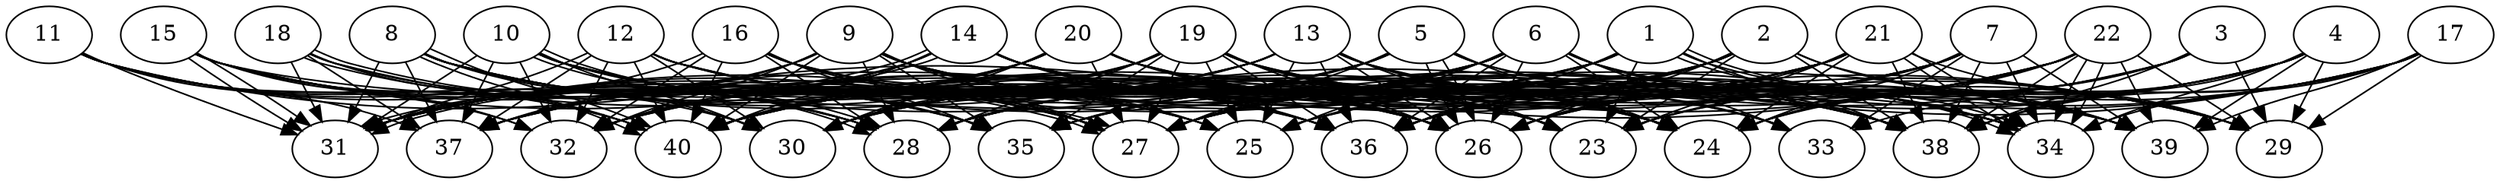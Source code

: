 // DAG automatically generated by daggen at Thu Oct  3 14:06:48 2019
// ./daggen --dot -n 40 --ccr 0.4 --fat 0.9 --regular 0.5 --density 0.9 --mindata 5242880 --maxdata 52428800 
digraph G {
  1 [size="102036480", alpha="0.18", expect_size="40814592"] 
  1 -> 23 [size ="40814592"]
  1 -> 27 [size ="40814592"]
  1 -> 28 [size ="40814592"]
  1 -> 30 [size ="40814592"]
  1 -> 31 [size ="40814592"]
  1 -> 34 [size ="40814592"]
  1 -> 34 [size ="40814592"]
  1 -> 35 [size ="40814592"]
  1 -> 36 [size ="40814592"]
  1 -> 38 [size ="40814592"]
  1 -> 39 [size ="40814592"]
  1 -> 40 [size ="40814592"]
  2 [size="80821760", alpha="0.04", expect_size="32328704"] 
  2 -> 23 [size ="32328704"]
  2 -> 25 [size ="32328704"]
  2 -> 26 [size ="32328704"]
  2 -> 27 [size ="32328704"]
  2 -> 28 [size ="32328704"]
  2 -> 29 [size ="32328704"]
  2 -> 30 [size ="32328704"]
  2 -> 32 [size ="32328704"]
  2 -> 35 [size ="32328704"]
  2 -> 36 [size ="32328704"]
  2 -> 38 [size ="32328704"]
  2 -> 39 [size ="32328704"]
  3 [size="116124160", alpha="0.16", expect_size="46449664"] 
  3 -> 23 [size ="46449664"]
  3 -> 24 [size ="46449664"]
  3 -> 26 [size ="46449664"]
  3 -> 29 [size ="46449664"]
  3 -> 35 [size ="46449664"]
  3 -> 36 [size ="46449664"]
  3 -> 38 [size ="46449664"]
  4 [size="25784320", alpha="0.15", expect_size="10313728"] 
  4 -> 23 [size ="10313728"]
  4 -> 24 [size ="10313728"]
  4 -> 26 [size ="10313728"]
  4 -> 27 [size ="10313728"]
  4 -> 29 [size ="10313728"]
  4 -> 34 [size ="10313728"]
  4 -> 35 [size ="10313728"]
  4 -> 36 [size ="10313728"]
  4 -> 38 [size ="10313728"]
  4 -> 39 [size ="10313728"]
  5 [size="16253440", alpha="0.17", expect_size="6501376"] 
  5 -> 24 [size ="6501376"]
  5 -> 26 [size ="6501376"]
  5 -> 26 [size ="6501376"]
  5 -> 27 [size ="6501376"]
  5 -> 28 [size ="6501376"]
  5 -> 29 [size ="6501376"]
  5 -> 31 [size ="6501376"]
  5 -> 32 [size ="6501376"]
  5 -> 34 [size ="6501376"]
  5 -> 40 [size ="6501376"]
  6 [size="123863040", alpha="0.03", expect_size="49545216"] 
  6 -> 24 [size ="49545216"]
  6 -> 25 [size ="49545216"]
  6 -> 26 [size ="49545216"]
  6 -> 27 [size ="49545216"]
  6 -> 28 [size ="49545216"]
  6 -> 30 [size ="49545216"]
  6 -> 31 [size ="49545216"]
  6 -> 33 [size ="49545216"]
  6 -> 34 [size ="49545216"]
  6 -> 35 [size ="49545216"]
  6 -> 36 [size ="49545216"]
  6 -> 37 [size ="49545216"]
  6 -> 38 [size ="49545216"]
  6 -> 39 [size ="49545216"]
  6 -> 40 [size ="49545216"]
  7 [size="88181760", alpha="0.13", expect_size="35272704"] 
  7 -> 24 [size ="35272704"]
  7 -> 26 [size ="35272704"]
  7 -> 27 [size ="35272704"]
  7 -> 28 [size ="35272704"]
  7 -> 30 [size ="35272704"]
  7 -> 33 [size ="35272704"]
  7 -> 34 [size ="35272704"]
  7 -> 36 [size ="35272704"]
  7 -> 38 [size ="35272704"]
  7 -> 39 [size ="35272704"]
  7 -> 40 [size ="35272704"]
  8 [size="44838400", alpha="0.01", expect_size="17935360"] 
  8 -> 23 [size ="17935360"]
  8 -> 24 [size ="17935360"]
  8 -> 25 [size ="17935360"]
  8 -> 26 [size ="17935360"]
  8 -> 27 [size ="17935360"]
  8 -> 28 [size ="17935360"]
  8 -> 30 [size ="17935360"]
  8 -> 31 [size ="17935360"]
  8 -> 37 [size ="17935360"]
  8 -> 40 [size ="17935360"]
  8 -> 40 [size ="17935360"]
  9 [size="77985280", alpha="0.16", expect_size="31194112"] 
  9 -> 23 [size ="31194112"]
  9 -> 24 [size ="31194112"]
  9 -> 25 [size ="31194112"]
  9 -> 27 [size ="31194112"]
  9 -> 28 [size ="31194112"]
  9 -> 31 [size ="31194112"]
  9 -> 32 [size ="31194112"]
  9 -> 34 [size ="31194112"]
  9 -> 35 [size ="31194112"]
  9 -> 36 [size ="31194112"]
  9 -> 37 [size ="31194112"]
  9 -> 38 [size ="31194112"]
  9 -> 40 [size ="31194112"]
  10 [size="55585280", alpha="0.03", expect_size="22234112"] 
  10 -> 24 [size ="22234112"]
  10 -> 25 [size ="22234112"]
  10 -> 27 [size ="22234112"]
  10 -> 28 [size ="22234112"]
  10 -> 28 [size ="22234112"]
  10 -> 30 [size ="22234112"]
  10 -> 31 [size ="22234112"]
  10 -> 32 [size ="22234112"]
  10 -> 35 [size ="22234112"]
  10 -> 36 [size ="22234112"]
  10 -> 37 [size ="22234112"]
  10 -> 38 [size ="22234112"]
  11 [size="42224640", alpha="0.07", expect_size="16889856"] 
  11 -> 28 [size ="16889856"]
  11 -> 30 [size ="16889856"]
  11 -> 31 [size ="16889856"]
  11 -> 32 [size ="16889856"]
  11 -> 35 [size ="16889856"]
  11 -> 36 [size ="16889856"]
  11 -> 37 [size ="16889856"]
  11 -> 40 [size ="16889856"]
  12 [size="32680960", alpha="0.12", expect_size="13072384"] 
  12 -> 25 [size ="13072384"]
  12 -> 26 [size ="13072384"]
  12 -> 30 [size ="13072384"]
  12 -> 31 [size ="13072384"]
  12 -> 32 [size ="13072384"]
  12 -> 34 [size ="13072384"]
  12 -> 36 [size ="13072384"]
  12 -> 37 [size ="13072384"]
  12 -> 38 [size ="13072384"]
  12 -> 40 [size ="13072384"]
  13 [size="57955840", alpha="0.19", expect_size="23182336"] 
  13 -> 23 [size ="23182336"]
  13 -> 24 [size ="23182336"]
  13 -> 25 [size ="23182336"]
  13 -> 26 [size ="23182336"]
  13 -> 30 [size ="23182336"]
  13 -> 31 [size ="23182336"]
  13 -> 32 [size ="23182336"]
  13 -> 33 [size ="23182336"]
  13 -> 36 [size ="23182336"]
  13 -> 37 [size ="23182336"]
  13 -> 38 [size ="23182336"]
  13 -> 39 [size ="23182336"]
  13 -> 40 [size ="23182336"]
  14 [size="32791040", alpha="0.08", expect_size="13116416"] 
  14 -> 23 [size ="13116416"]
  14 -> 24 [size ="13116416"]
  14 -> 26 [size ="13116416"]
  14 -> 29 [size ="13116416"]
  14 -> 31 [size ="13116416"]
  14 -> 31 [size ="13116416"]
  14 -> 32 [size ="13116416"]
  14 -> 33 [size ="13116416"]
  14 -> 36 [size ="13116416"]
  14 -> 37 [size ="13116416"]
  14 -> 38 [size ="13116416"]
  14 -> 40 [size ="13116416"]
  15 [size="118323200", alpha="0.02", expect_size="47329280"] 
  15 -> 26 [size ="47329280"]
  15 -> 27 [size ="47329280"]
  15 -> 28 [size ="47329280"]
  15 -> 31 [size ="47329280"]
  15 -> 31 [size ="47329280"]
  15 -> 32 [size ="47329280"]
  15 -> 35 [size ="47329280"]
  15 -> 39 [size ="47329280"]
  15 -> 40 [size ="47329280"]
  16 [size="102481920", alpha="0.08", expect_size="40992768"] 
  16 -> 23 [size ="40992768"]
  16 -> 26 [size ="40992768"]
  16 -> 27 [size ="40992768"]
  16 -> 28 [size ="40992768"]
  16 -> 31 [size ="40992768"]
  16 -> 32 [size ="40992768"]
  16 -> 35 [size ="40992768"]
  16 -> 36 [size ="40992768"]
  16 -> 39 [size ="40992768"]
  16 -> 40 [size ="40992768"]
  17 [size="119495680", alpha="0.11", expect_size="47798272"] 
  17 -> 25 [size ="47798272"]
  17 -> 26 [size ="47798272"]
  17 -> 27 [size ="47798272"]
  17 -> 28 [size ="47798272"]
  17 -> 29 [size ="47798272"]
  17 -> 33 [size ="47798272"]
  17 -> 34 [size ="47798272"]
  17 -> 38 [size ="47798272"]
  17 -> 39 [size ="47798272"]
  18 [size="80506880", alpha="0.15", expect_size="32202752"] 
  18 -> 26 [size ="32202752"]
  18 -> 27 [size ="32202752"]
  18 -> 27 [size ="32202752"]
  18 -> 28 [size ="32202752"]
  18 -> 31 [size ="32202752"]
  18 -> 37 [size ="32202752"]
  18 -> 40 [size ="32202752"]
  19 [size="85035520", alpha="0.06", expect_size="34014208"] 
  19 -> 23 [size ="34014208"]
  19 -> 24 [size ="34014208"]
  19 -> 25 [size ="34014208"]
  19 -> 26 [size ="34014208"]
  19 -> 27 [size ="34014208"]
  19 -> 28 [size ="34014208"]
  19 -> 29 [size ="34014208"]
  19 -> 30 [size ="34014208"]
  19 -> 31 [size ="34014208"]
  19 -> 32 [size ="34014208"]
  19 -> 34 [size ="34014208"]
  19 -> 35 [size ="34014208"]
  19 -> 36 [size ="34014208"]
  19 -> 40 [size ="34014208"]
  20 [size="62627840", alpha="0.12", expect_size="25051136"] 
  20 -> 23 [size ="25051136"]
  20 -> 26 [size ="25051136"]
  20 -> 27 [size ="25051136"]
  20 -> 29 [size ="25051136"]
  20 -> 30 [size ="25051136"]
  20 -> 31 [size ="25051136"]
  20 -> 32 [size ="25051136"]
  20 -> 33 [size ="25051136"]
  20 -> 34 [size ="25051136"]
  20 -> 37 [size ="25051136"]
  20 -> 40 [size ="25051136"]
  21 [size="81569280", alpha="0.14", expect_size="32627712"] 
  21 -> 23 [size ="32627712"]
  21 -> 24 [size ="32627712"]
  21 -> 26 [size ="32627712"]
  21 -> 27 [size ="32627712"]
  21 -> 28 [size ="32627712"]
  21 -> 29 [size ="32627712"]
  21 -> 32 [size ="32627712"]
  21 -> 34 [size ="32627712"]
  21 -> 34 [size ="32627712"]
  21 -> 37 [size ="32627712"]
  21 -> 38 [size ="32627712"]
  21 -> 40 [size ="32627712"]
  22 [size="121077760", alpha="0.07", expect_size="48431104"] 
  22 -> 23 [size ="48431104"]
  22 -> 24 [size ="48431104"]
  22 -> 25 [size ="48431104"]
  22 -> 27 [size ="48431104"]
  22 -> 28 [size ="48431104"]
  22 -> 29 [size ="48431104"]
  22 -> 34 [size ="48431104"]
  22 -> 34 [size ="48431104"]
  22 -> 37 [size ="48431104"]
  22 -> 38 [size ="48431104"]
  22 -> 39 [size ="48431104"]
  22 -> 40 [size ="48431104"]
  23 [size="76769280", alpha="0.17", expect_size="30707712"] 
  24 [size="72616960", alpha="0.09", expect_size="29046784"] 
  25 [size="119393280", alpha="0.02", expect_size="47757312"] 
  26 [size="13109760", alpha="0.14", expect_size="5243904"] 
  27 [size="61639680", alpha="0.19", expect_size="24655872"] 
  28 [size="126561280", alpha="0.09", expect_size="50624512"] 
  29 [size="95472640", alpha="0.10", expect_size="38189056"] 
  30 [size="13342720", alpha="0.18", expect_size="5337088"] 
  31 [size="86410240", alpha="0.11", expect_size="34564096"] 
  32 [size="49715200", alpha="0.07", expect_size="19886080"] 
  33 [size="88936960", alpha="0.11", expect_size="35574784"] 
  34 [size="71160320", alpha="0.18", expect_size="28464128"] 
  35 [size="127029760", alpha="0.04", expect_size="50811904"] 
  36 [size="23761920", alpha="0.04", expect_size="9504768"] 
  37 [size="108049920", alpha="0.02", expect_size="43219968"] 
  38 [size="101068800", alpha="0.12", expect_size="40427520"] 
  39 [size="34554880", alpha="0.14", expect_size="13821952"] 
  40 [size="91351040", alpha="0.04", expect_size="36540416"] 
}
